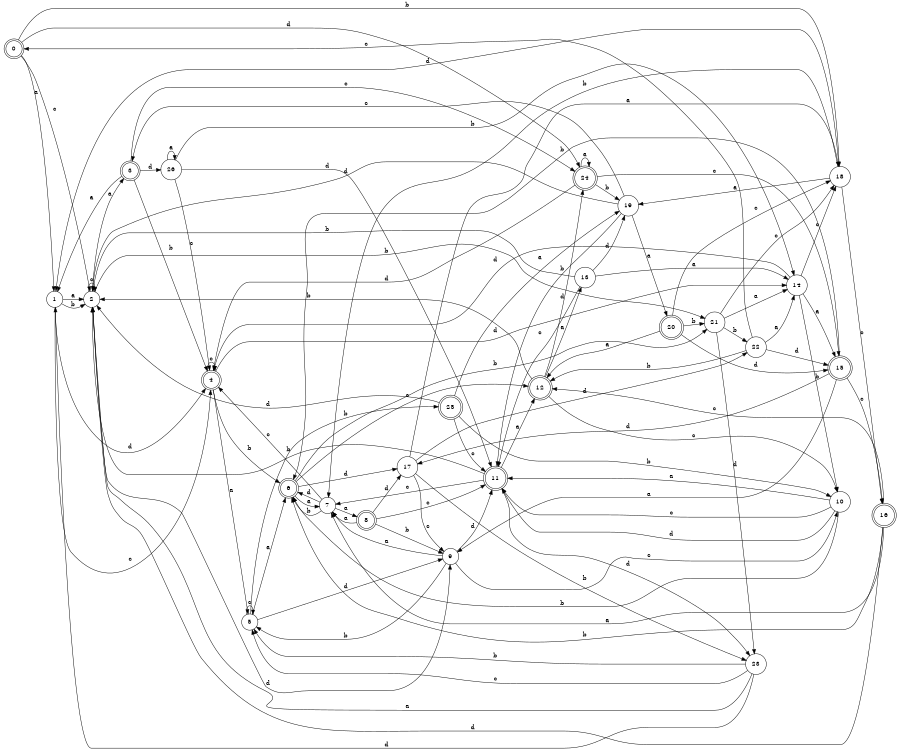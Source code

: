 digraph n22_9 {
__start0 [label="" shape="none"];

rankdir=LR;
size="8,5";

s0 [style="rounded,filled", color="black", fillcolor="white" shape="doublecircle", label="0"];
s1 [style="filled", color="black", fillcolor="white" shape="circle", label="1"];
s2 [style="filled", color="black", fillcolor="white" shape="circle", label="2"];
s3 [style="rounded,filled", color="black", fillcolor="white" shape="doublecircle", label="3"];
s4 [style="rounded,filled", color="black", fillcolor="white" shape="doublecircle", label="4"];
s5 [style="filled", color="black", fillcolor="white" shape="circle", label="5"];
s6 [style="rounded,filled", color="black", fillcolor="white" shape="doublecircle", label="6"];
s7 [style="filled", color="black", fillcolor="white" shape="circle", label="7"];
s8 [style="rounded,filled", color="black", fillcolor="white" shape="doublecircle", label="8"];
s9 [style="filled", color="black", fillcolor="white" shape="circle", label="9"];
s10 [style="filled", color="black", fillcolor="white" shape="circle", label="10"];
s11 [style="rounded,filled", color="black", fillcolor="white" shape="doublecircle", label="11"];
s12 [style="rounded,filled", color="black", fillcolor="white" shape="doublecircle", label="12"];
s13 [style="filled", color="black", fillcolor="white" shape="circle", label="13"];
s14 [style="filled", color="black", fillcolor="white" shape="circle", label="14"];
s15 [style="rounded,filled", color="black", fillcolor="white" shape="doublecircle", label="15"];
s16 [style="rounded,filled", color="black", fillcolor="white" shape="doublecircle", label="16"];
s17 [style="filled", color="black", fillcolor="white" shape="circle", label="17"];
s18 [style="filled", color="black", fillcolor="white" shape="circle", label="18"];
s19 [style="filled", color="black", fillcolor="white" shape="circle", label="19"];
s20 [style="rounded,filled", color="black", fillcolor="white" shape="doublecircle", label="20"];
s21 [style="filled", color="black", fillcolor="white" shape="circle", label="21"];
s22 [style="filled", color="black", fillcolor="white" shape="circle", label="22"];
s23 [style="filled", color="black", fillcolor="white" shape="circle", label="23"];
s24 [style="rounded,filled", color="black", fillcolor="white" shape="doublecircle", label="24"];
s25 [style="rounded,filled", color="black", fillcolor="white" shape="doublecircle", label="25"];
s26 [style="filled", color="black", fillcolor="white" shape="circle", label="26"];
s0 -> s1 [label="a"];
s0 -> s18 [label="b"];
s0 -> s2 [label="c"];
s0 -> s24 [label="d"];
s1 -> s2 [label="a"];
s1 -> s2 [label="b"];
s1 -> s4 [label="c"];
s1 -> s4 [label="d"];
s2 -> s3 [label="a"];
s2 -> s21 [label="b"];
s2 -> s2 [label="c"];
s2 -> s9 [label="d"];
s3 -> s1 [label="a"];
s3 -> s4 [label="b"];
s3 -> s24 [label="c"];
s3 -> s26 [label="d"];
s4 -> s5 [label="a"];
s4 -> s6 [label="b"];
s4 -> s4 [label="c"];
s4 -> s14 [label="d"];
s5 -> s6 [label="a"];
s5 -> s25 [label="b"];
s5 -> s5 [label="c"];
s5 -> s9 [label="d"];
s6 -> s7 [label="a"];
s6 -> s21 [label="b"];
s6 -> s12 [label="c"];
s6 -> s17 [label="d"];
s7 -> s8 [label="a"];
s7 -> s6 [label="b"];
s7 -> s4 [label="c"];
s7 -> s6 [label="d"];
s8 -> s7 [label="a"];
s8 -> s9 [label="b"];
s8 -> s11 [label="c"];
s8 -> s17 [label="d"];
s9 -> s7 [label="a"];
s9 -> s5 [label="b"];
s9 -> s10 [label="c"];
s9 -> s11 [label="d"];
s10 -> s11 [label="a"];
s10 -> s6 [label="b"];
s10 -> s11 [label="c"];
s10 -> s11 [label="d"];
s11 -> s12 [label="a"];
s11 -> s2 [label="b"];
s11 -> s7 [label="c"];
s11 -> s23 [label="d"];
s12 -> s13 [label="a"];
s12 -> s2 [label="b"];
s12 -> s10 [label="c"];
s12 -> s24 [label="d"];
s13 -> s14 [label="a"];
s13 -> s2 [label="b"];
s13 -> s11 [label="c"];
s13 -> s19 [label="d"];
s14 -> s15 [label="a"];
s14 -> s10 [label="b"];
s14 -> s18 [label="c"];
s14 -> s4 [label="d"];
s15 -> s9 [label="a"];
s15 -> s6 [label="b"];
s15 -> s16 [label="c"];
s15 -> s17 [label="d"];
s16 -> s7 [label="a"];
s16 -> s6 [label="b"];
s16 -> s12 [label="c"];
s16 -> s2 [label="d"];
s17 -> s18 [label="a"];
s17 -> s23 [label="b"];
s17 -> s9 [label="c"];
s17 -> s22 [label="d"];
s18 -> s19 [label="a"];
s18 -> s7 [label="b"];
s18 -> s16 [label="c"];
s18 -> s1 [label="d"];
s19 -> s20 [label="a"];
s19 -> s11 [label="b"];
s19 -> s3 [label="c"];
s19 -> s2 [label="d"];
s20 -> s12 [label="a"];
s20 -> s21 [label="b"];
s20 -> s18 [label="c"];
s20 -> s15 [label="d"];
s21 -> s14 [label="a"];
s21 -> s22 [label="b"];
s21 -> s18 [label="c"];
s21 -> s23 [label="d"];
s22 -> s14 [label="a"];
s22 -> s12 [label="b"];
s22 -> s0 [label="c"];
s22 -> s15 [label="d"];
s23 -> s2 [label="a"];
s23 -> s5 [label="b"];
s23 -> s5 [label="c"];
s23 -> s1 [label="d"];
s24 -> s24 [label="a"];
s24 -> s19 [label="b"];
s24 -> s15 [label="c"];
s24 -> s4 [label="d"];
s25 -> s19 [label="a"];
s25 -> s10 [label="b"];
s25 -> s11 [label="c"];
s25 -> s2 [label="d"];
s26 -> s26 [label="a"];
s26 -> s14 [label="b"];
s26 -> s4 [label="c"];
s26 -> s11 [label="d"];

}
